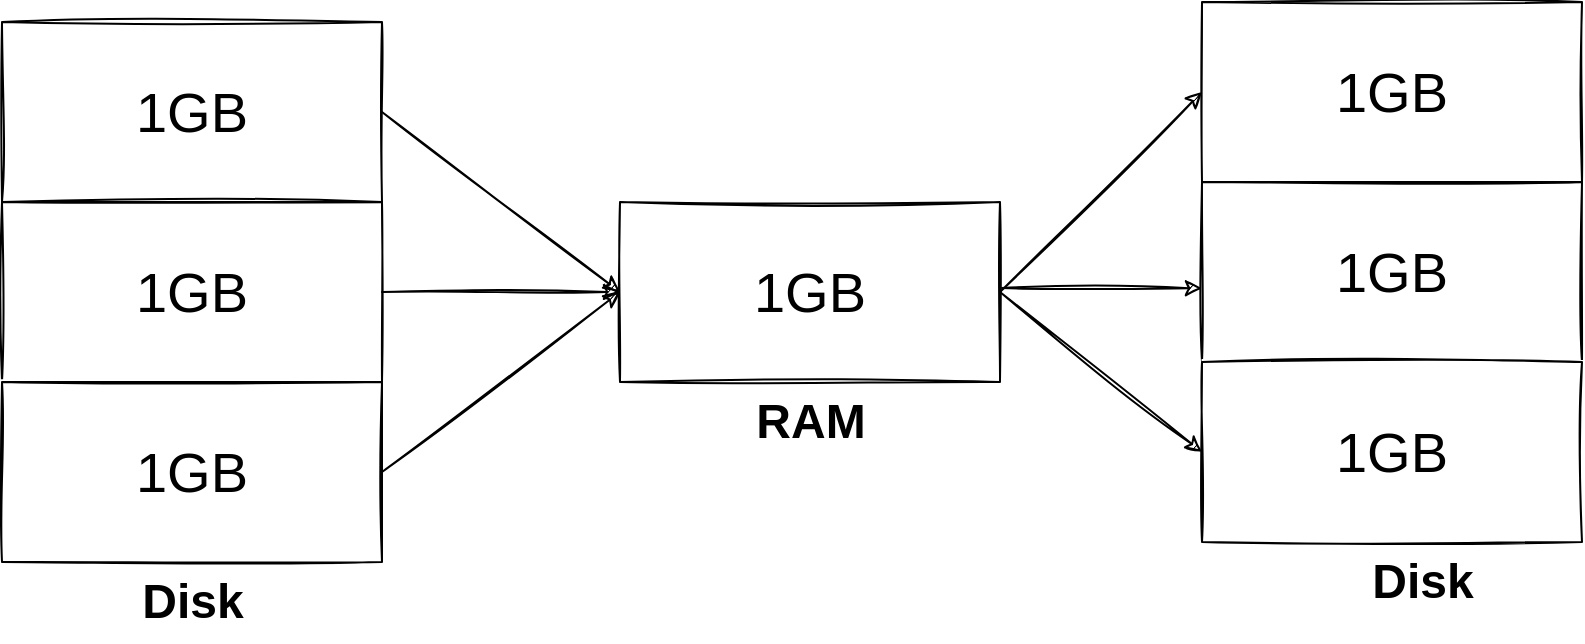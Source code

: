 <mxfile version="17.4.6" type="github">
  <diagram id="UI2iOiPr4V19X3XzI3Mj" name="第 1 页">
    <mxGraphModel dx="1033" dy="707" grid="1" gridSize="10" guides="1" tooltips="1" connect="1" arrows="0" fold="1" page="1" pageScale="1" pageWidth="827" pageHeight="1169" math="0" shadow="0">
      <root>
        <mxCell id="0" />
        <mxCell id="1" parent="0" />
        <mxCell id="G-l2HLrUvlXIaTjd2F_r-11" value="&lt;font style=&quot;font-size: 28px&quot;&gt;1GB&lt;/font&gt;" style="rounded=0;whiteSpace=wrap;html=1;sketch=1;" vertex="1" parent="1">
          <mxGeometry x="610" y="190" width="190" height="90" as="geometry" />
        </mxCell>
        <mxCell id="G-l2HLrUvlXIaTjd2F_r-12" value="&lt;font style=&quot;font-size: 28px&quot;&gt;1GB&lt;/font&gt;" style="rounded=0;whiteSpace=wrap;html=1;sketch=1;" vertex="1" parent="1">
          <mxGeometry x="610" y="280" width="190" height="90" as="geometry" />
        </mxCell>
        <mxCell id="G-l2HLrUvlXIaTjd2F_r-13" value="&lt;font style=&quot;font-size: 28px&quot;&gt;1GB&lt;/font&gt;" style="rounded=0;whiteSpace=wrap;html=1;sketch=1;" vertex="1" parent="1">
          <mxGeometry x="610" y="370" width="190" height="90" as="geometry" />
        </mxCell>
        <mxCell id="G-l2HLrUvlXIaTjd2F_r-25" value="" style="group;sketch=1;" vertex="1" connectable="0" parent="1">
          <mxGeometry x="10" y="200" width="760" height="310" as="geometry" />
        </mxCell>
        <mxCell id="G-l2HLrUvlXIaTjd2F_r-3" value="&lt;font style=&quot;font-size: 28px&quot;&gt;1GB&lt;/font&gt;" style="rounded=0;whiteSpace=wrap;html=1;sketch=1;" vertex="1" parent="G-l2HLrUvlXIaTjd2F_r-25">
          <mxGeometry width="190" height="90" as="geometry" />
        </mxCell>
        <mxCell id="G-l2HLrUvlXIaTjd2F_r-4" value="&lt;span style=&quot;font-size: 28px&quot;&gt;1GB&lt;/span&gt;" style="rounded=0;whiteSpace=wrap;html=1;sketch=1;" vertex="1" parent="G-l2HLrUvlXIaTjd2F_r-25">
          <mxGeometry y="90" width="190" height="90" as="geometry" />
        </mxCell>
        <mxCell id="G-l2HLrUvlXIaTjd2F_r-5" value="&lt;span style=&quot;font-size: 28px&quot;&gt;1GB&lt;/span&gt;" style="rounded=0;whiteSpace=wrap;html=1;sketch=1;" vertex="1" parent="G-l2HLrUvlXIaTjd2F_r-25">
          <mxGeometry y="180" width="190" height="90" as="geometry" />
        </mxCell>
        <mxCell id="G-l2HLrUvlXIaTjd2F_r-7" value="&lt;font style=&quot;font-size: 28px&quot;&gt;1GB&lt;/font&gt;" style="rounded=0;whiteSpace=wrap;html=1;sketch=1;" vertex="1" parent="G-l2HLrUvlXIaTjd2F_r-25">
          <mxGeometry x="309" y="90" width="190" height="90" as="geometry" />
        </mxCell>
        <mxCell id="G-l2HLrUvlXIaTjd2F_r-9" value="RAM" style="text;strokeColor=none;fillColor=none;html=1;fontSize=24;fontStyle=1;verticalAlign=middle;align=center;sketch=1;rounded=0;" vertex="1" parent="G-l2HLrUvlXIaTjd2F_r-25">
          <mxGeometry x="354" y="180" width="100" height="40" as="geometry" />
        </mxCell>
        <mxCell id="G-l2HLrUvlXIaTjd2F_r-10" value="Disk" style="text;strokeColor=none;fillColor=none;html=1;fontSize=24;fontStyle=1;verticalAlign=middle;align=center;sketch=1;rounded=0;" vertex="1" parent="G-l2HLrUvlXIaTjd2F_r-25">
          <mxGeometry x="45" y="270" width="100" height="40" as="geometry" />
        </mxCell>
        <mxCell id="G-l2HLrUvlXIaTjd2F_r-14" value="Disk" style="text;strokeColor=none;fillColor=none;html=1;fontSize=24;fontStyle=1;verticalAlign=middle;align=center;sketch=1;rounded=0;" vertex="1" parent="G-l2HLrUvlXIaTjd2F_r-25">
          <mxGeometry x="660" y="260" width="100" height="40" as="geometry" />
        </mxCell>
        <mxCell id="G-l2HLrUvlXIaTjd2F_r-15" value="" style="endArrow=classic;html=1;sketch=1;entryX=0;entryY=0.5;entryDx=0;entryDy=0;exitX=1;exitY=0.5;exitDx=0;exitDy=0;" edge="1" parent="G-l2HLrUvlXIaTjd2F_r-25" source="G-l2HLrUvlXIaTjd2F_r-3" target="G-l2HLrUvlXIaTjd2F_r-7">
          <mxGeometry width="50" height="50" relative="1" as="geometry">
            <mxPoint x="190" y="80" as="sourcePoint" />
            <mxPoint x="240" y="30" as="targetPoint" />
          </mxGeometry>
        </mxCell>
        <mxCell id="G-l2HLrUvlXIaTjd2F_r-17" style="edgeStyle=orthogonalEdgeStyle;sketch=1;orthogonalLoop=1;jettySize=auto;html=1;exitX=1;exitY=0.5;exitDx=0;exitDy=0;entryX=0;entryY=0.5;entryDx=0;entryDy=0;" edge="1" parent="G-l2HLrUvlXIaTjd2F_r-25" source="G-l2HLrUvlXIaTjd2F_r-4" target="G-l2HLrUvlXIaTjd2F_r-7">
          <mxGeometry relative="1" as="geometry" />
        </mxCell>
        <mxCell id="G-l2HLrUvlXIaTjd2F_r-20" value="" style="endArrow=classic;html=1;sketch=1;entryX=0;entryY=0.5;entryDx=0;entryDy=0;exitX=1;exitY=0.5;exitDx=0;exitDy=0;" edge="1" parent="G-l2HLrUvlXIaTjd2F_r-25" source="G-l2HLrUvlXIaTjd2F_r-5" target="G-l2HLrUvlXIaTjd2F_r-7">
          <mxGeometry width="50" height="50" relative="1" as="geometry">
            <mxPoint x="190" y="250" as="sourcePoint" />
            <mxPoint x="240" y="200" as="targetPoint" />
          </mxGeometry>
        </mxCell>
        <mxCell id="G-l2HLrUvlXIaTjd2F_r-21" value="" style="endArrow=classic;html=1;sketch=1;exitX=1;exitY=0.5;exitDx=0;exitDy=0;entryX=0;entryY=0.5;entryDx=0;entryDy=0;" edge="1" parent="G-l2HLrUvlXIaTjd2F_r-25" source="G-l2HLrUvlXIaTjd2F_r-7" target="G-l2HLrUvlXIaTjd2F_r-11">
          <mxGeometry width="50" height="50" relative="1" as="geometry">
            <mxPoint x="500" y="160" as="sourcePoint" />
            <mxPoint x="550" y="110" as="targetPoint" />
          </mxGeometry>
        </mxCell>
        <mxCell id="G-l2HLrUvlXIaTjd2F_r-23" value="" style="endArrow=classic;html=1;sketch=1;entryX=0;entryY=0.591;entryDx=0;entryDy=0;entryPerimeter=0;" edge="1" parent="G-l2HLrUvlXIaTjd2F_r-25" target="G-l2HLrUvlXIaTjd2F_r-12">
          <mxGeometry width="50" height="50" relative="1" as="geometry">
            <mxPoint x="500" y="133" as="sourcePoint" />
            <mxPoint x="550" y="130" as="targetPoint" />
          </mxGeometry>
        </mxCell>
        <mxCell id="G-l2HLrUvlXIaTjd2F_r-24" value="" style="endArrow=classic;html=1;sketch=1;entryX=0;entryY=0.5;entryDx=0;entryDy=0;exitX=1;exitY=0.5;exitDx=0;exitDy=0;" edge="1" parent="G-l2HLrUvlXIaTjd2F_r-25" source="G-l2HLrUvlXIaTjd2F_r-7" target="G-l2HLrUvlXIaTjd2F_r-13">
          <mxGeometry width="50" height="50" relative="1" as="geometry">
            <mxPoint x="499" y="185" as="sourcePoint" />
            <mxPoint x="569.711" y="135" as="targetPoint" />
          </mxGeometry>
        </mxCell>
      </root>
    </mxGraphModel>
  </diagram>
</mxfile>
